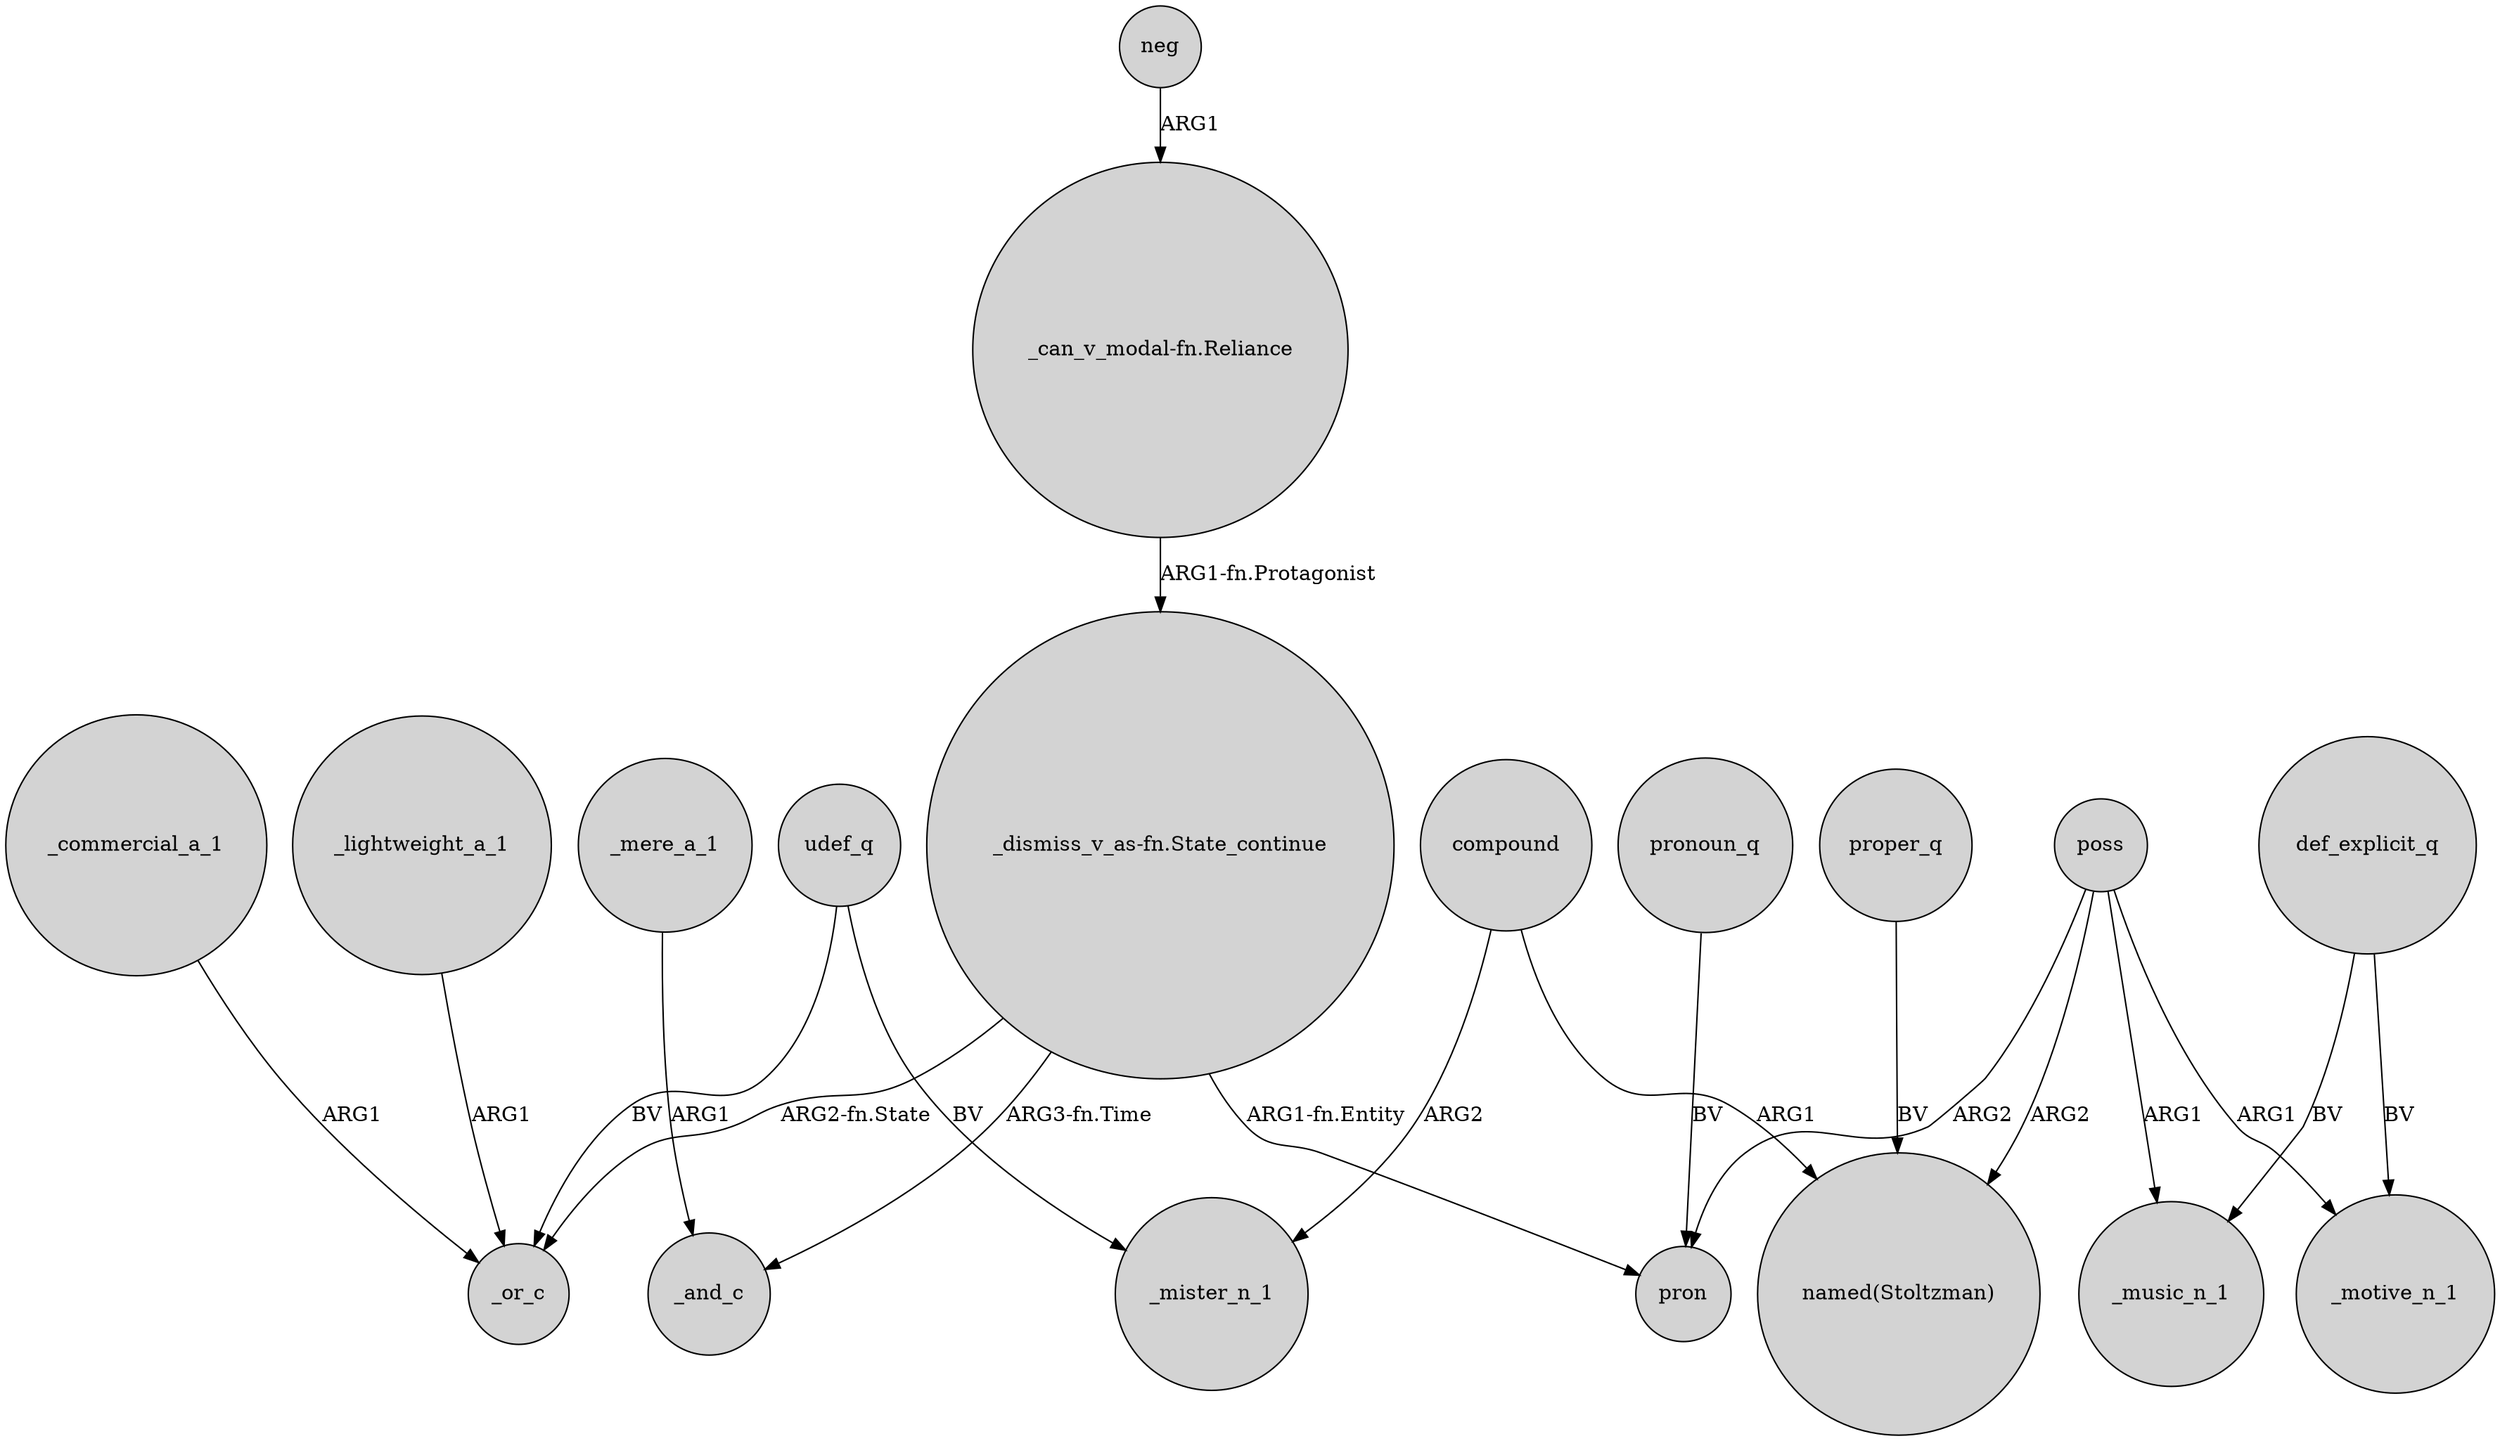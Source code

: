 digraph {
	node [shape=circle style=filled]
	compound -> _mister_n_1 [label=ARG2]
	"_dismiss_v_as-fn.State_continue" -> pron [label="ARG1-fn.Entity"]
	_commercial_a_1 -> _or_c [label=ARG1]
	compound -> "named(Stoltzman)" [label=ARG1]
	neg -> "_can_v_modal-fn.Reliance" [label=ARG1]
	poss -> _music_n_1 [label=ARG1]
	udef_q -> _mister_n_1 [label=BV]
	_lightweight_a_1 -> _or_c [label=ARG1]
	udef_q -> _or_c [label=BV]
	pronoun_q -> pron [label=BV]
	poss -> pron [label=ARG2]
	poss -> _motive_n_1 [label=ARG1]
	"_dismiss_v_as-fn.State_continue" -> _and_c [label="ARG3-fn.Time"]
	poss -> "named(Stoltzman)" [label=ARG2]
	"_dismiss_v_as-fn.State_continue" -> _or_c [label="ARG2-fn.State"]
	def_explicit_q -> _motive_n_1 [label=BV]
	proper_q -> "named(Stoltzman)" [label=BV]
	"_can_v_modal-fn.Reliance" -> "_dismiss_v_as-fn.State_continue" [label="ARG1-fn.Protagonist"]
	_mere_a_1 -> _and_c [label=ARG1]
	def_explicit_q -> _music_n_1 [label=BV]
}
